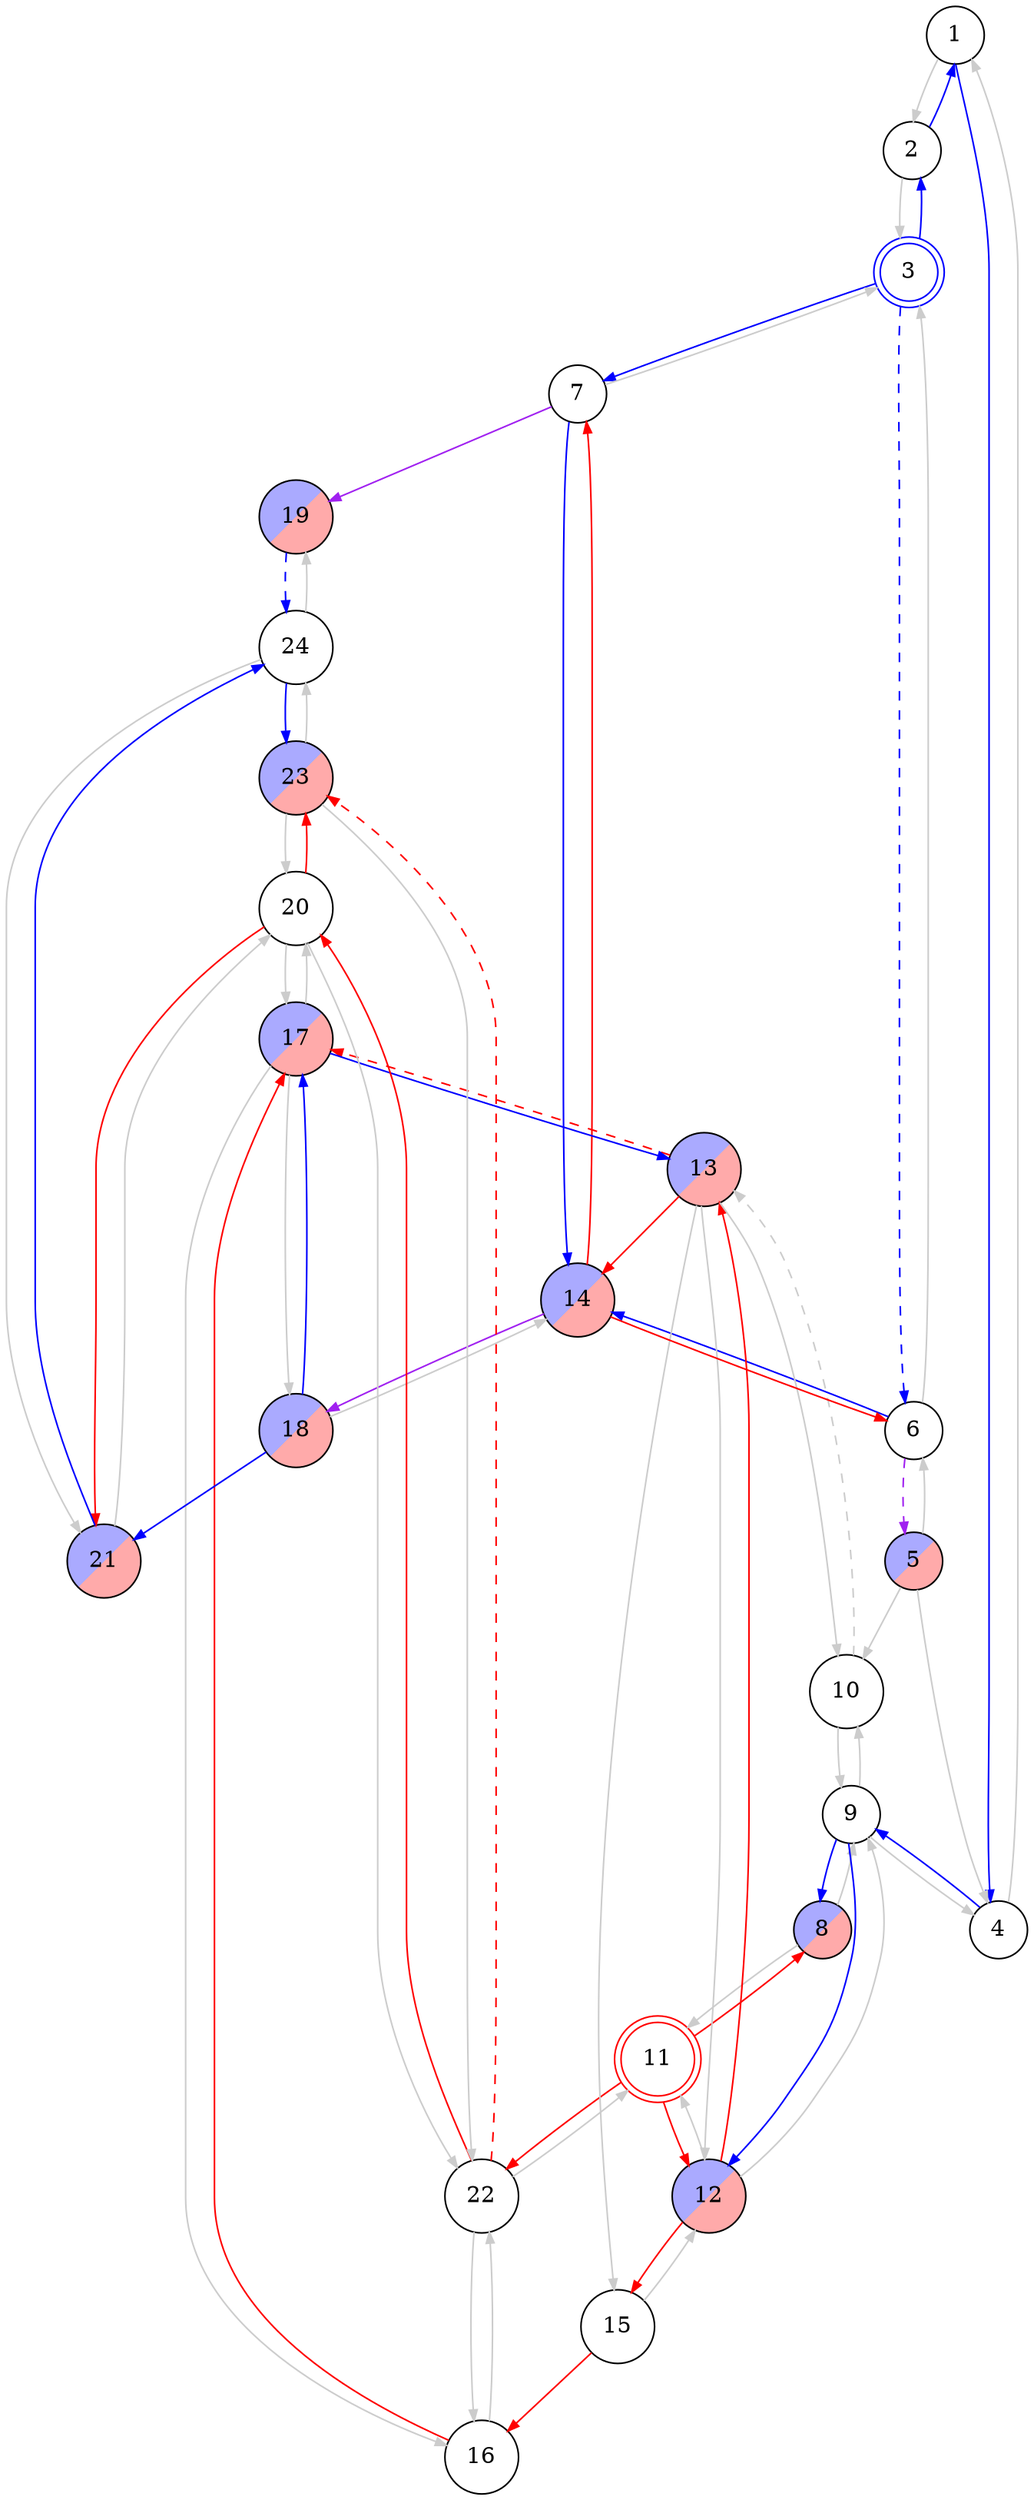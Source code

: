 digraph finite_state_machine {
    node [shape=circle]
    1	  [pos="2,1!"]
    2	  [pos="3,1!"]
    3	  [pos="4,1!", shape=doublecircle, color=blue]
    4	  [pos="2,2!"]
    5	  [pos="3,2!", style="filled", gradientangle=135, fillcolor="#ffaaaa;0.5:#aaaaff"]
    6	  [pos="4,2!"]
    7	  [pos="5,2!"]
    8	  [pos="1,3!", style="filled", gradientangle=135, fillcolor="#ffaaaa;0.5:#aaaaff"]
    9	  [pos="2,3!"]
    10	[pos="3,3!"]
    11	[pos="1,4!", shape=doublecircle, color=red]
    12	[pos="2,4!", style="filled", gradientangle=135, fillcolor="#ffaaaa;0.5:#aaaaff"]
    13	[pos="3,4!", style="filled", gradientangle=135, fillcolor="#ffaaaa;0.5:#aaaaff"]
    14	[pos="4,4!", style="filled", gradientangle=135, fillcolor="#ffaaaa;0.5:#aaaaff"]
    15	[pos="2.5,5!"]
    16	[pos="2,6!"]
    17	[pos="3,6!", style="filled", gradientangle=135, fillcolor="#ffaaaa;0.5:#aaaaff"]
    18	[pos="4,6!", style="filled", gradientangle=135, fillcolor="#ffaaaa;0.5:#aaaaff"]
    19	[pos="5,6!", style="filled", gradientangle=135, fillcolor="#ffaaaa;0.5:#aaaaff"]
    20	[pos="3,7!"]
    21	[pos="4,7!", style="filled", gradientangle=135, fillcolor="#ffaaaa;0.5:#aaaaff"]
    22	[pos="1,8!"]
    23	[pos="3,8!", style="filled", gradientangle=135, fillcolor="#ffaaaa;0.5:#aaaaff"]
    24	[pos="4,8!"]

    // Arcs
    edge [arrowsize=0.7]
    1 -> 2    [style="solid", color="#cccccc"]
    1 -> 4    [style="solid", color="blue"]
    2 -> 1    [style="solid", color="blue"]
    2 -> 3    [style="solid", color="#cccccc"]
    3 -> 2    [style="solid", color="blue"]
    3 -> 6    [style="dashed", color="blue"]
    3 -> 7    [style="solid", color="blue"]
    4 -> 1    [style="solid", color="#cccccc"]
    4 -> 9    [style="solid", color="blue"]
    5 -> 4    [style="solid", color="#cccccc"]
    5 -> 6    [style="solid", color="#cccccc"]
    5 -> 10   [style="solid", color="#cccccc"]
    6 -> 3    [style="solid", color="#cccccc"]
    6 -> 5    [style="dashed", color="purple"]
    6 -> 14   [style="solid", color="blue"]
    7 -> 3    [style="solid", color="#cccccc"]
    7 -> 14   [style="solid", color="blue"]
    7 -> 19   [style="solid", color="purple"]
    8 -> 9    [style="solid", color="#cccccc"]
    8 -> 11   [style="solid", color="#cccccc"]
    9 -> 4    [style="solid", color="#cccccc"]
    9 -> 8    [style="solid", color="blue"]
    9 -> 10   [style="solid", color="#cccccc"]
    9 -> 12   [style="solid", color="blue"]
    10 -> 9   [style="solid", color="#cccccc"]
    10 -> 13  [style="dashed", color="#cccccc"]
    11 -> 8   [style="solid", color="red"]
    11 -> 12  [style="solid", color="red"]
    11 -> 22  [style="solid", color="red"]
    12 -> 9   [style="solid", color="#cccccc"]
    12 -> 11  [style="solid", color="#cccccc"]
    12 -> 13  [style="solid", color="red"]
    12 -> 15  [style="solid", color="red"]
    13 -> 10  [style="solid", color="#cccccc"]
    13 -> 12  [style="solid", color="#cccccc"]
    13 -> 14  [style="solid", color="red"]
    13 -> 15  [style="solid", color="#cccccc"]
    13 -> 17  [style="dashed", color="red"]
    14 -> 6   [style="solid", color="red"]
    14 -> 7   [style="solid", color="red"]
    14 -> 18  [style="solid", color="purple"]
    15 -> 12  [style="solid", color="#cccccc"]
    15 -> 16  [style="solid", color="red"]
    16 -> 17  [style="solid", color="red"]
    16 -> 22  [style="solid", color="#cccccc"]
    17 -> 13  [style="solid", color="blue"]
    17 -> 16  [style="solid", color="#cccccc"]
    17 -> 18  [style="solid", color="#cccccc"]
    17 -> 20  [style="solid", color="#cccccc"]
    18 -> 14  [style="solid", color="#cccccc"]
    18 -> 17  [style="solid", color="blue"]
    18 -> 21  [style="solid", color="blue"]
    19 -> 24  [style="dashed", color="blue"]
    20 -> 17  [style="solid", color="#cccccc"]
    20 -> 21  [style="solid", color="red"]
    20 -> 22  [style="solid", color="#cccccc"]
    20 -> 23  [style="solid", color="red"]
    21 -> 20  [style="solid", color="#cccccc"]
    21 -> 24  [style="solid", color="blue"]
    22 -> 11  [style="solid", color="#cccccc"]
    22 -> 16  [style="solid", color="#cccccc"]
    22 -> 20  [style="solid", color="red"]
    22 -> 23  [style="dashed", color="red"]
    23 -> 20  [style="solid", color="#cccccc"]
    23 -> 22  [style="solid", color="#cccccc"]
    23 -> 24  [style="solid", color="#cccccc"]
    24 -> 19  [style="solid", color="#cccccc"]
    24 -> 21  [style="solid", color="#cccccc"]
    24 -> 23  [style="solid", color="blue"]
  }